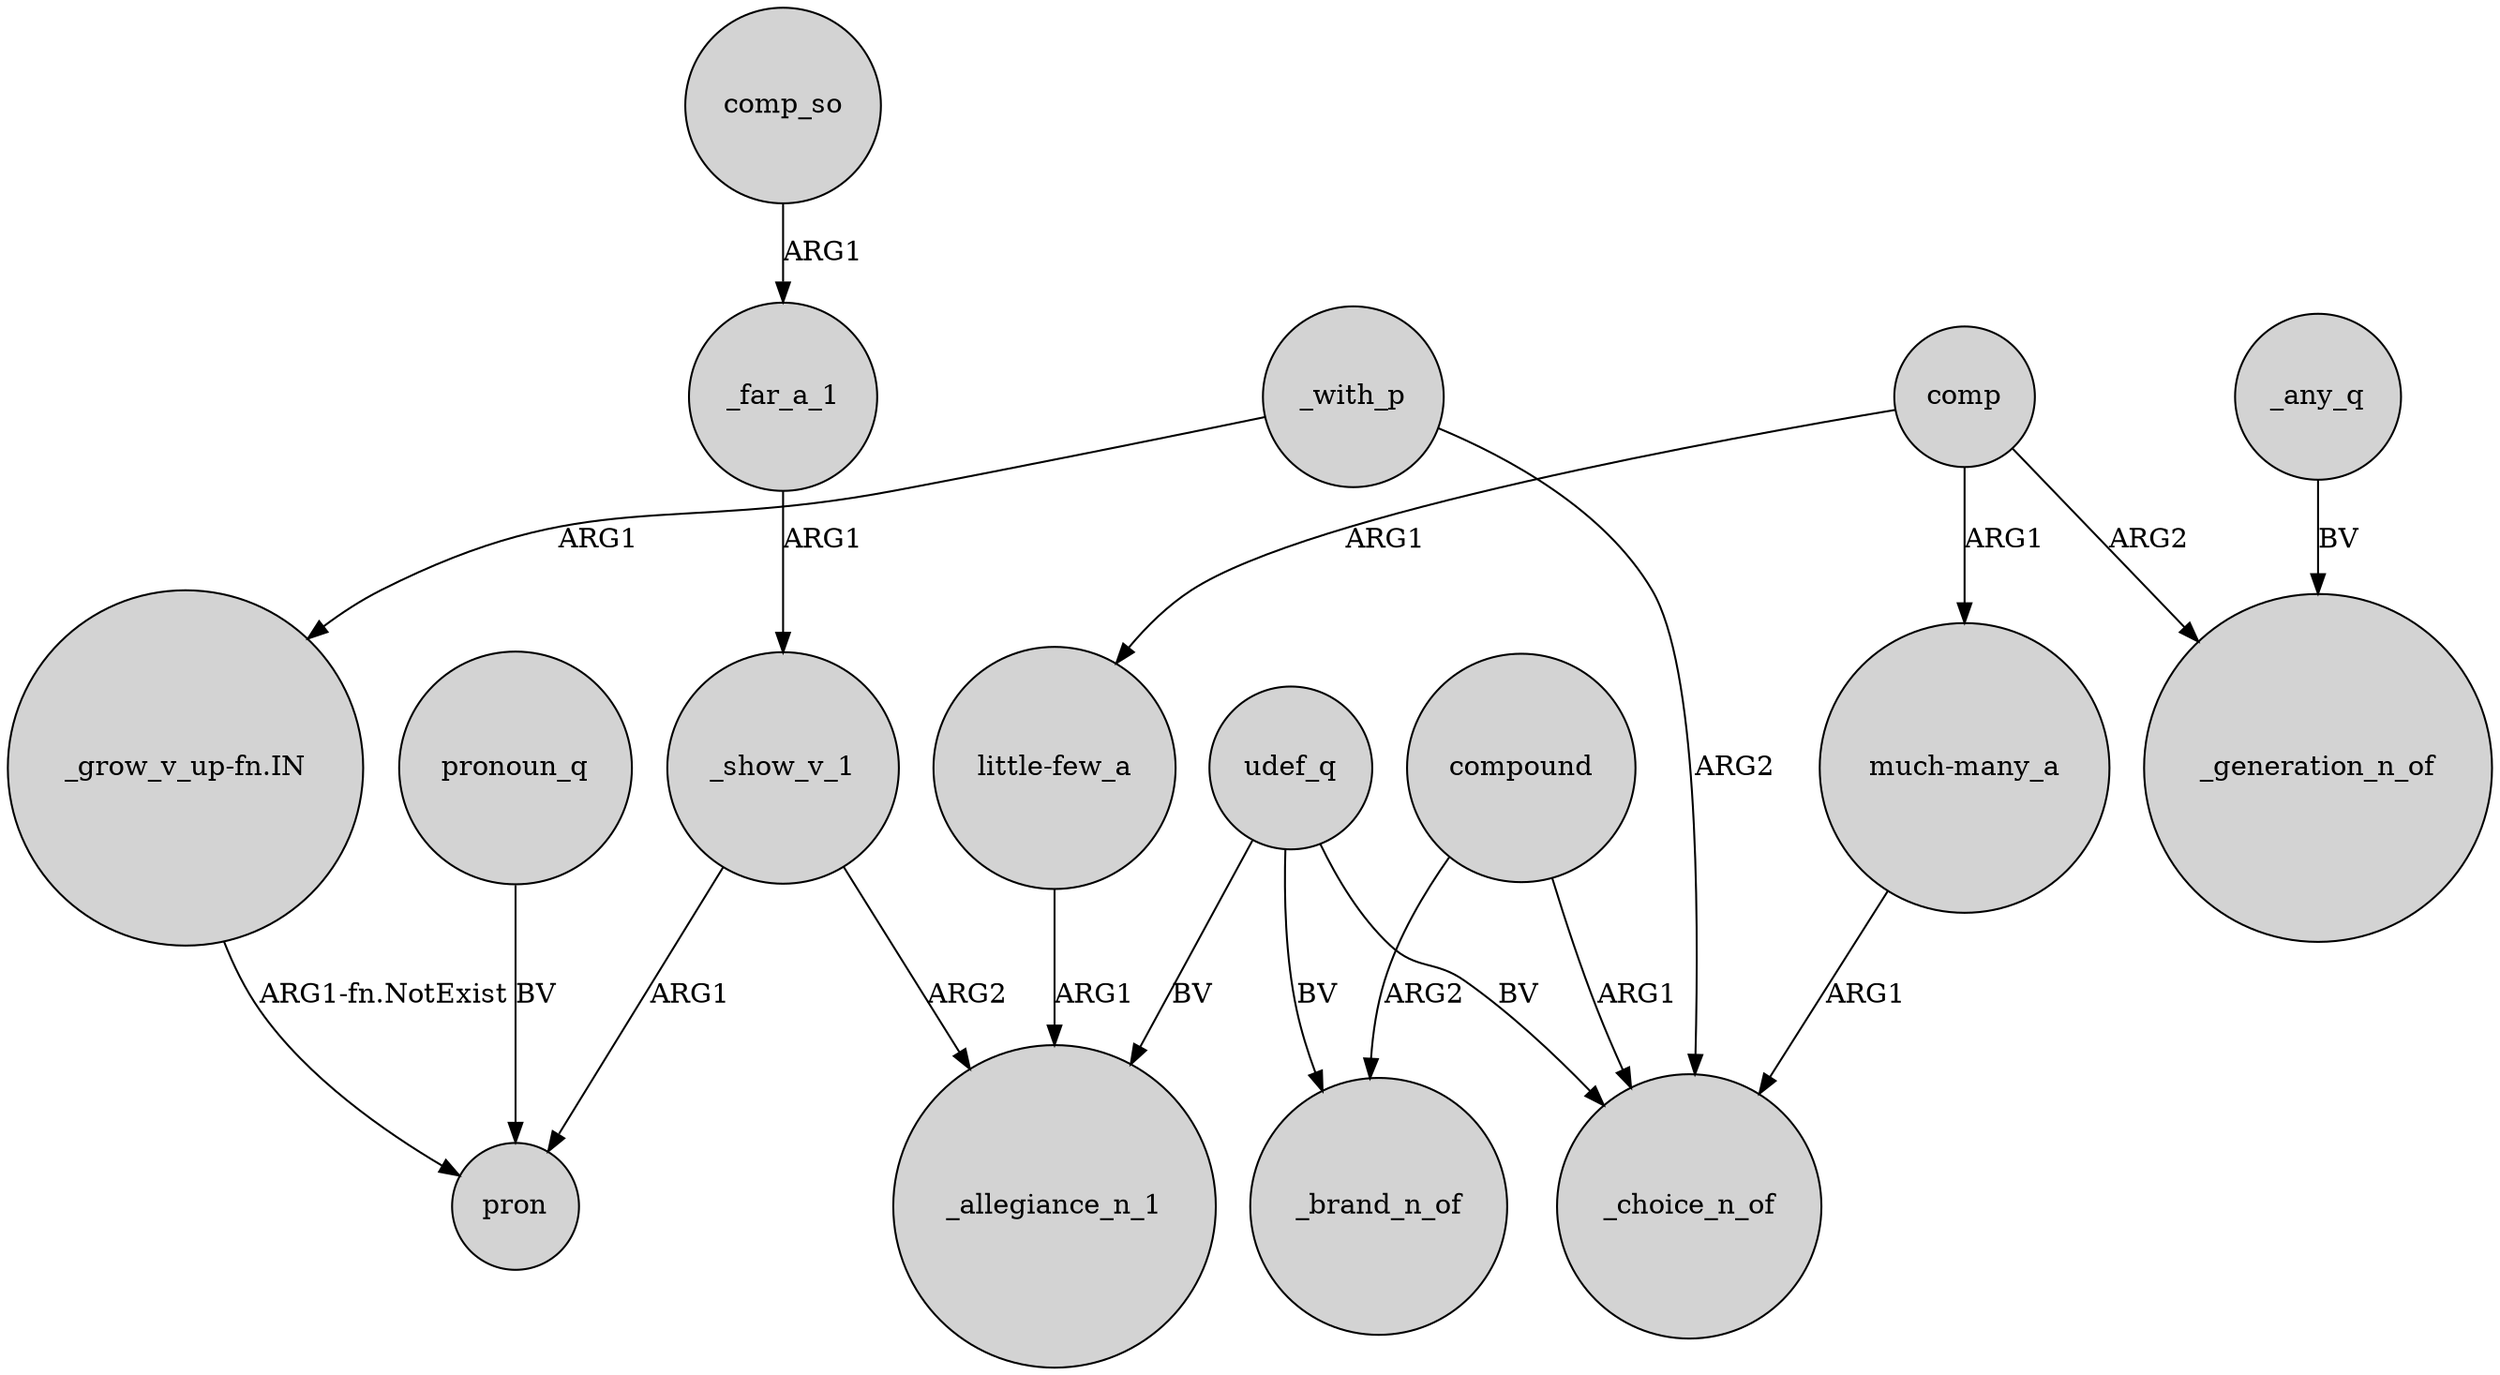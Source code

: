 digraph {
	node [shape=circle style=filled]
	_far_a_1 -> _show_v_1 [label=ARG1]
	_any_q -> _generation_n_of [label=BV]
	_show_v_1 -> pron [label=ARG1]
	compound -> _brand_n_of [label=ARG2]
	"little-few_a" -> _allegiance_n_1 [label=ARG1]
	comp_so -> _far_a_1 [label=ARG1]
	_with_p -> "_grow_v_up-fn.IN" [label=ARG1]
	pronoun_q -> pron [label=BV]
	compound -> _choice_n_of [label=ARG1]
	udef_q -> _choice_n_of [label=BV]
	"much-many_a" -> _choice_n_of [label=ARG1]
	comp -> "much-many_a" [label=ARG1]
	"_grow_v_up-fn.IN" -> pron [label="ARG1-fn.NotExist"]
	comp -> "little-few_a" [label=ARG1]
	_show_v_1 -> _allegiance_n_1 [label=ARG2]
	udef_q -> _allegiance_n_1 [label=BV]
	udef_q -> _brand_n_of [label=BV]
	_with_p -> _choice_n_of [label=ARG2]
	comp -> _generation_n_of [label=ARG2]
}
